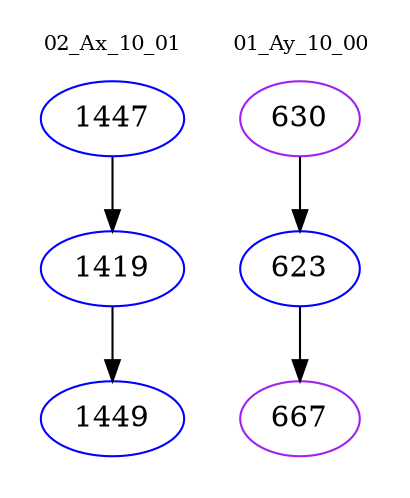 digraph{
subgraph cluster_0 {
color = white
label = "02_Ax_10_01";
fontsize=10;
T0_1447 [label="1447", color="blue"]
T0_1447 -> T0_1419 [color="black"]
T0_1419 [label="1419", color="blue"]
T0_1419 -> T0_1449 [color="black"]
T0_1449 [label="1449", color="blue"]
}
subgraph cluster_1 {
color = white
label = "01_Ay_10_00";
fontsize=10;
T1_630 [label="630", color="purple"]
T1_630 -> T1_623 [color="black"]
T1_623 [label="623", color="blue"]
T1_623 -> T1_667 [color="black"]
T1_667 [label="667", color="purple"]
}
}

